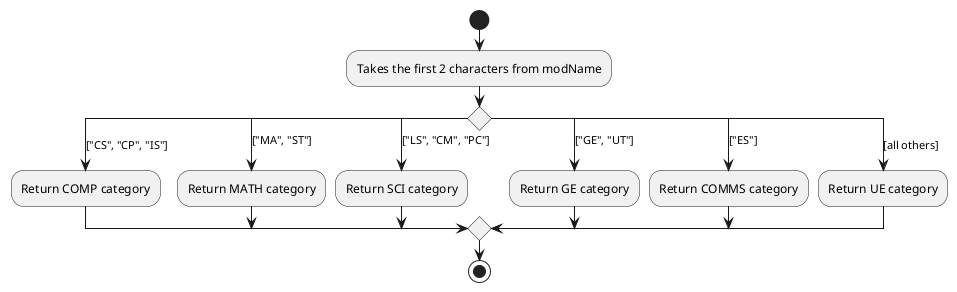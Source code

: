 @startuml
'https://plantuml.com/activity-diagram-beta

start
:Takes the first 2 characters from modName;
switch ()
case (["CS", "CP", "IS"])
  :Return COMP category;
case (["MA", "ST"])
  :Return MATH category;
case(["LS", "CM", "PC"])
  :Return SCI category;
case(["GE", "UT"])
  :Return GE category;
case(["ES"])
  :Return COMMS category;
case([all others])
  :Return UE category;
endswitch
stop

@enduml
